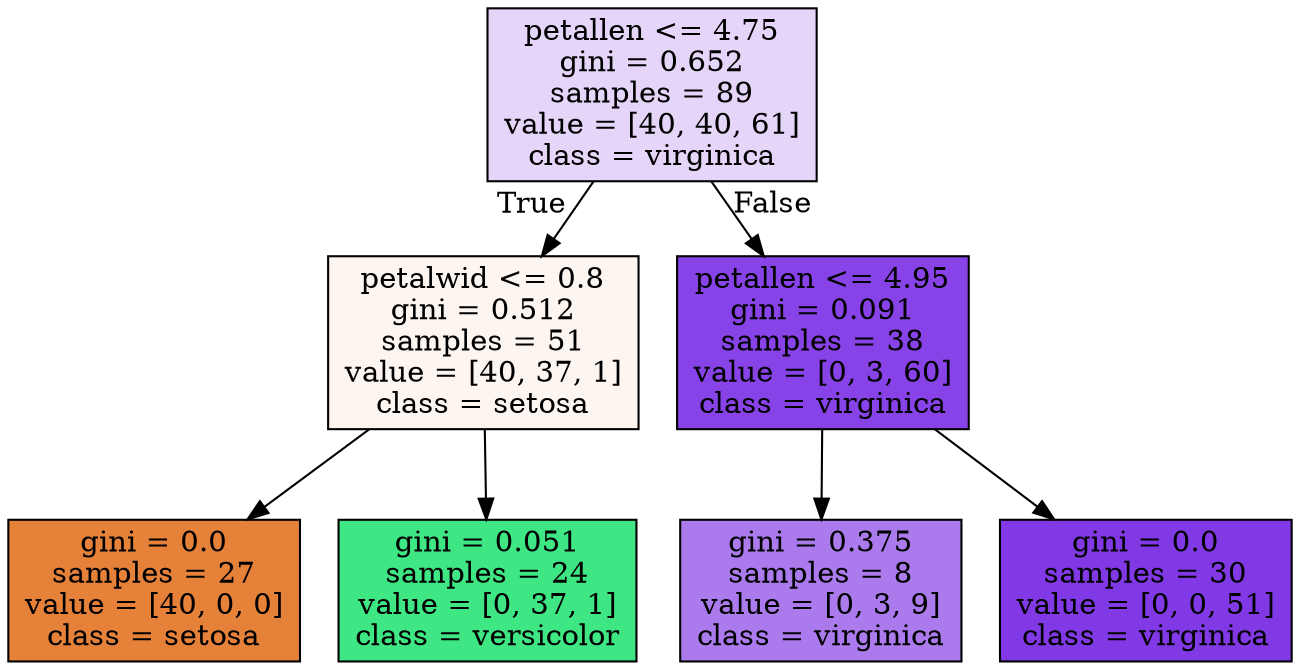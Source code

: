 digraph Tree {
node [shape=box, style="filled", color="black"] ;
graph [ranksep=equally, splines=polyline] ;
0 [label="petallen <= 4.75\ngini = 0.652\nsamples = 89\nvalue = [40, 40, 61]\nclass = virginica", fillcolor="#8139e535"] ;
1 [label="petalwid <= 0.8\ngini = 0.512\nsamples = 51\nvalue = [40, 37, 1]\nclass = setosa", fillcolor="#e5813913"] ;
0 -> 1 [labeldistance=2.5, labelangle=45, headlabel="True"] ;
2 [label="gini = 0.0\nsamples = 27\nvalue = [40, 0, 0]\nclass = setosa", fillcolor="#e58139ff"] ;
1 -> 2 ;
3 [label="gini = 0.051\nsamples = 24\nvalue = [0, 37, 1]\nclass = versicolor", fillcolor="#39e581f8"] ;
1 -> 3 ;
4 [label="petallen <= 4.95\ngini = 0.091\nsamples = 38\nvalue = [0, 3, 60]\nclass = virginica", fillcolor="#8139e5f2"] ;
0 -> 4 [labeldistance=2.5, labelangle=-45, headlabel="False"] ;
5 [label="gini = 0.375\nsamples = 8\nvalue = [0, 3, 9]\nclass = virginica", fillcolor="#8139e5aa"] ;
4 -> 5 ;
6 [label="gini = 0.0\nsamples = 30\nvalue = [0, 0, 51]\nclass = virginica", fillcolor="#8139e5ff"] ;
4 -> 6 ;
{rank=same ; 0} ;
{rank=same ; 1; 4} ;
{rank=same ; 2; 3; 5; 6} ;
}